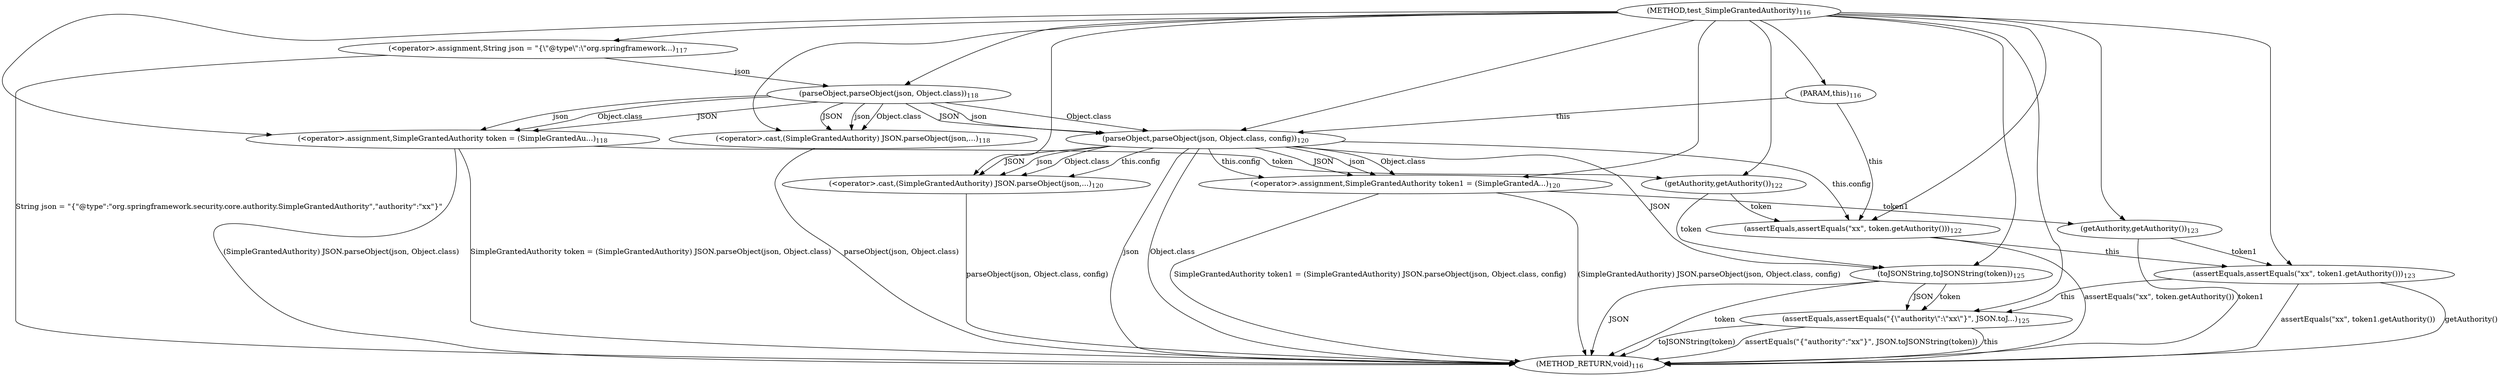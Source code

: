 digraph "test_SimpleGrantedAuthority" {  
"367" [label = <(METHOD,test_SimpleGrantedAuthority)<SUB>116</SUB>> ]
"413" [label = <(METHOD_RETURN,void)<SUB>116</SUB>> ]
"29" [label = <(PARAM,this)<SUB>116</SUB>> ]
"370" [label = <(&lt;operator&gt;.assignment,String json = &quot;{\&quot;@type\&quot;:\&quot;org.springframework...)<SUB>117</SUB>> ]
"374" [label = <(&lt;operator&gt;.assignment,SimpleGrantedAuthority token = (SimpleGrantedAu...)<SUB>118</SUB>> ]
"385" [label = <(&lt;operator&gt;.assignment,SimpleGrantedAuthority token1 = (SimpleGrantedA...)<SUB>120</SUB>> ]
"398" [label = <(assertEquals,assertEquals(&quot;xx&quot;, token.getAuthority()))<SUB>122</SUB>> ]
"402" [label = <(assertEquals,assertEquals(&quot;xx&quot;, token1.getAuthority()))<SUB>123</SUB>> ]
"406" [label = <(assertEquals,assertEquals(&quot;{\&quot;authority\&quot;:\&quot;xx\&quot;}&quot;, JSON.toJ...)<SUB>125</SUB>> ]
"370" [label = <(&lt;operator&gt;.assignment,String json = &quot;{\&quot;@type\&quot;:\&quot;org.springframework...)<SUB>117</SUB>> ]
"370" [label = <(&lt;operator&gt;.assignment,String json = &quot;{\&quot;@type\&quot;:\&quot;org.springframework...)<SUB>117</SUB>> ]
"374" [label = <(&lt;operator&gt;.assignment,SimpleGrantedAuthority token = (SimpleGrantedAu...)<SUB>118</SUB>> ]
"374" [label = <(&lt;operator&gt;.assignment,SimpleGrantedAuthority token = (SimpleGrantedAu...)<SUB>118</SUB>> ]
"385" [label = <(&lt;operator&gt;.assignment,SimpleGrantedAuthority token1 = (SimpleGrantedA...)<SUB>120</SUB>> ]
"385" [label = <(&lt;operator&gt;.assignment,SimpleGrantedAuthority token1 = (SimpleGrantedA...)<SUB>120</SUB>> ]
"398" [label = <(assertEquals,assertEquals(&quot;xx&quot;, token.getAuthority()))<SUB>122</SUB>> ]
"398" [label = <(assertEquals,assertEquals(&quot;xx&quot;, token.getAuthority()))<SUB>122</SUB>> ]
"398" [label = <(assertEquals,assertEquals(&quot;xx&quot;, token.getAuthority()))<SUB>122</SUB>> ]
"402" [label = <(assertEquals,assertEquals(&quot;xx&quot;, token1.getAuthority()))<SUB>123</SUB>> ]
"402" [label = <(assertEquals,assertEquals(&quot;xx&quot;, token1.getAuthority()))<SUB>123</SUB>> ]
"402" [label = <(assertEquals,assertEquals(&quot;xx&quot;, token1.getAuthority()))<SUB>123</SUB>> ]
"406" [label = <(assertEquals,assertEquals(&quot;{\&quot;authority\&quot;:\&quot;xx\&quot;}&quot;, JSON.toJ...)<SUB>125</SUB>> ]
"406" [label = <(assertEquals,assertEquals(&quot;{\&quot;authority\&quot;:\&quot;xx\&quot;}&quot;, JSON.toJ...)<SUB>125</SUB>> ]
"406" [label = <(assertEquals,assertEquals(&quot;{\&quot;authority\&quot;:\&quot;xx\&quot;}&quot;, JSON.toJ...)<SUB>125</SUB>> ]
"376" [label = <(&lt;operator&gt;.cast,(SimpleGrantedAuthority) JSON.parseObject(json,...)<SUB>118</SUB>> ]
"376" [label = <(&lt;operator&gt;.cast,(SimpleGrantedAuthority) JSON.parseObject(json,...)<SUB>118</SUB>> ]
"387" [label = <(&lt;operator&gt;.cast,(SimpleGrantedAuthority) JSON.parseObject(json,...)<SUB>120</SUB>> ]
"387" [label = <(&lt;operator&gt;.cast,(SimpleGrantedAuthority) JSON.parseObject(json,...)<SUB>120</SUB>> ]
"400" [label = <(getAuthority,getAuthority())<SUB>122</SUB>> ]
"404" [label = <(getAuthority,getAuthority())<SUB>123</SUB>> ]
"408" [label = <(toJSONString,toJSONString(token))<SUB>125</SUB>> ]
"408" [label = <(toJSONString,toJSONString(token))<SUB>125</SUB>> ]
"378" [label = <(parseObject,parseObject(json, Object.class))<SUB>118</SUB>> ]
"378" [label = <(parseObject,parseObject(json, Object.class))<SUB>118</SUB>> ]
"378" [label = <(parseObject,parseObject(json, Object.class))<SUB>118</SUB>> ]
"389" [label = <(parseObject,parseObject(json, Object.class, config))<SUB>120</SUB>> ]
"389" [label = <(parseObject,parseObject(json, Object.class, config))<SUB>120</SUB>> ]
"389" [label = <(parseObject,parseObject(json, Object.class, config))<SUB>120</SUB>> ]
"389" [label = <(parseObject,parseObject(json, Object.class, config))<SUB>120</SUB>> ]
  "370" -> "413"  [ label = "String json = &quot;{\&quot;@type\&quot;:\&quot;org.springframework.security.core.authority.SimpleGrantedAuthority\&quot;,\&quot;authority\&quot;:\&quot;xx\&quot;}&quot;"] 
  "376" -> "413"  [ label = "parseObject(json, Object.class)"] 
  "374" -> "413"  [ label = "(SimpleGrantedAuthority) JSON.parseObject(json, Object.class)"] 
  "374" -> "413"  [ label = "SimpleGrantedAuthority token = (SimpleGrantedAuthority) JSON.parseObject(json, Object.class)"] 
  "389" -> "413"  [ label = "json"] 
  "389" -> "413"  [ label = "Object.class"] 
  "387" -> "413"  [ label = "parseObject(json, Object.class, config)"] 
  "385" -> "413"  [ label = "(SimpleGrantedAuthority) JSON.parseObject(json, Object.class, config)"] 
  "385" -> "413"  [ label = "SimpleGrantedAuthority token1 = (SimpleGrantedAuthority) JSON.parseObject(json, Object.class, config)"] 
  "398" -> "413"  [ label = "assertEquals(&quot;xx&quot;, token.getAuthority())"] 
  "404" -> "413"  [ label = "token1"] 
  "402" -> "413"  [ label = "getAuthority()"] 
  "402" -> "413"  [ label = "assertEquals(&quot;xx&quot;, token1.getAuthority())"] 
  "406" -> "413"  [ label = "this"] 
  "408" -> "413"  [ label = "JSON"] 
  "408" -> "413"  [ label = "token"] 
  "406" -> "413"  [ label = "toJSONString(token)"] 
  "406" -> "413"  [ label = "assertEquals(&quot;{\&quot;authority\&quot;:\&quot;xx\&quot;}&quot;, JSON.toJSONString(token))"] 
  "367" -> "29" 
  "367" -> "370" 
  "367" -> "374" 
  "378" -> "374"  [ label = "JSON"] 
  "378" -> "374"  [ label = "json"] 
  "378" -> "374"  [ label = "Object.class"] 
  "367" -> "385" 
  "389" -> "385"  [ label = "JSON"] 
  "389" -> "385"  [ label = "json"] 
  "389" -> "385"  [ label = "Object.class"] 
  "389" -> "385"  [ label = "this.config"] 
  "29" -> "398"  [ label = "this"] 
  "389" -> "398"  [ label = "this.config"] 
  "367" -> "398" 
  "400" -> "398"  [ label = "token"] 
  "398" -> "402"  [ label = "this"] 
  "367" -> "402" 
  "404" -> "402"  [ label = "token1"] 
  "402" -> "406"  [ label = "this"] 
  "367" -> "406" 
  "408" -> "406"  [ label = "JSON"] 
  "408" -> "406"  [ label = "token"] 
  "367" -> "376" 
  "378" -> "376"  [ label = "JSON"] 
  "378" -> "376"  [ label = "json"] 
  "378" -> "376"  [ label = "Object.class"] 
  "367" -> "387" 
  "389" -> "387"  [ label = "JSON"] 
  "389" -> "387"  [ label = "json"] 
  "389" -> "387"  [ label = "Object.class"] 
  "389" -> "387"  [ label = "this.config"] 
  "374" -> "400"  [ label = "token"] 
  "367" -> "400" 
  "385" -> "404"  [ label = "token1"] 
  "367" -> "404" 
  "389" -> "408"  [ label = "JSON"] 
  "367" -> "408" 
  "400" -> "408"  [ label = "token"] 
  "367" -> "378" 
  "370" -> "378"  [ label = "json"] 
  "378" -> "389"  [ label = "JSON"] 
  "367" -> "389" 
  "378" -> "389"  [ label = "json"] 
  "378" -> "389"  [ label = "Object.class"] 
  "29" -> "389"  [ label = "this"] 
}
